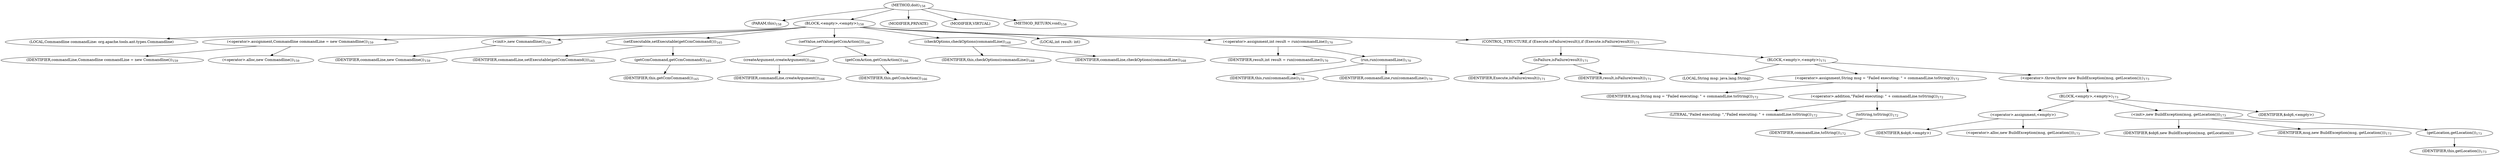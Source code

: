 digraph "doit" {  
"313" [label = <(METHOD,doit)<SUB>158</SUB>> ]
"24" [label = <(PARAM,this)<SUB>158</SUB>> ]
"314" [label = <(BLOCK,&lt;empty&gt;,&lt;empty&gt;)<SUB>158</SUB>> ]
"22" [label = <(LOCAL,Commandline commandLine: org.apache.tools.ant.types.Commandline)> ]
"315" [label = <(&lt;operator&gt;.assignment,Commandline commandLine = new Commandline())<SUB>159</SUB>> ]
"316" [label = <(IDENTIFIER,commandLine,Commandline commandLine = new Commandline())<SUB>159</SUB>> ]
"317" [label = <(&lt;operator&gt;.alloc,new Commandline())<SUB>159</SUB>> ]
"318" [label = <(&lt;init&gt;,new Commandline())<SUB>159</SUB>> ]
"21" [label = <(IDENTIFIER,commandLine,new Commandline())<SUB>159</SUB>> ]
"319" [label = <(setExecutable,setExecutable(getCcmCommand()))<SUB>165</SUB>> ]
"320" [label = <(IDENTIFIER,commandLine,setExecutable(getCcmCommand()))<SUB>165</SUB>> ]
"321" [label = <(getCcmCommand,getCcmCommand())<SUB>165</SUB>> ]
"23" [label = <(IDENTIFIER,this,getCcmCommand())<SUB>165</SUB>> ]
"322" [label = <(setValue,setValue(getCcmAction()))<SUB>166</SUB>> ]
"323" [label = <(createArgument,createArgument())<SUB>166</SUB>> ]
"324" [label = <(IDENTIFIER,commandLine,createArgument())<SUB>166</SUB>> ]
"325" [label = <(getCcmAction,getCcmAction())<SUB>166</SUB>> ]
"25" [label = <(IDENTIFIER,this,getCcmAction())<SUB>166</SUB>> ]
"326" [label = <(checkOptions,checkOptions(commandLine))<SUB>168</SUB>> ]
"26" [label = <(IDENTIFIER,this,checkOptions(commandLine))<SUB>168</SUB>> ]
"327" [label = <(IDENTIFIER,commandLine,checkOptions(commandLine))<SUB>168</SUB>> ]
"328" [label = <(LOCAL,int result: int)> ]
"329" [label = <(&lt;operator&gt;.assignment,int result = run(commandLine))<SUB>170</SUB>> ]
"330" [label = <(IDENTIFIER,result,int result = run(commandLine))<SUB>170</SUB>> ]
"331" [label = <(run,run(commandLine))<SUB>170</SUB>> ]
"27" [label = <(IDENTIFIER,this,run(commandLine))<SUB>170</SUB>> ]
"332" [label = <(IDENTIFIER,commandLine,run(commandLine))<SUB>170</SUB>> ]
"333" [label = <(CONTROL_STRUCTURE,if (Execute.isFailure(result)),if (Execute.isFailure(result)))<SUB>171</SUB>> ]
"334" [label = <(isFailure,isFailure(result))<SUB>171</SUB>> ]
"335" [label = <(IDENTIFIER,Execute,isFailure(result))<SUB>171</SUB>> ]
"336" [label = <(IDENTIFIER,result,isFailure(result))<SUB>171</SUB>> ]
"337" [label = <(BLOCK,&lt;empty&gt;,&lt;empty&gt;)<SUB>171</SUB>> ]
"338" [label = <(LOCAL,String msg: java.lang.String)> ]
"339" [label = <(&lt;operator&gt;.assignment,String msg = &quot;Failed executing: &quot; + commandLine.toString())<SUB>172</SUB>> ]
"340" [label = <(IDENTIFIER,msg,String msg = &quot;Failed executing: &quot; + commandLine.toString())<SUB>172</SUB>> ]
"341" [label = <(&lt;operator&gt;.addition,&quot;Failed executing: &quot; + commandLine.toString())<SUB>172</SUB>> ]
"342" [label = <(LITERAL,&quot;Failed executing: &quot;,&quot;Failed executing: &quot; + commandLine.toString())<SUB>172</SUB>> ]
"343" [label = <(toString,toString())<SUB>172</SUB>> ]
"344" [label = <(IDENTIFIER,commandLine,toString())<SUB>172</SUB>> ]
"345" [label = <(&lt;operator&gt;.throw,throw new BuildException(msg, getLocation());)<SUB>173</SUB>> ]
"346" [label = <(BLOCK,&lt;empty&gt;,&lt;empty&gt;)<SUB>173</SUB>> ]
"347" [label = <(&lt;operator&gt;.assignment,&lt;empty&gt;)> ]
"348" [label = <(IDENTIFIER,$obj6,&lt;empty&gt;)> ]
"349" [label = <(&lt;operator&gt;.alloc,new BuildException(msg, getLocation()))<SUB>173</SUB>> ]
"350" [label = <(&lt;init&gt;,new BuildException(msg, getLocation()))<SUB>173</SUB>> ]
"351" [label = <(IDENTIFIER,$obj6,new BuildException(msg, getLocation()))> ]
"352" [label = <(IDENTIFIER,msg,new BuildException(msg, getLocation()))<SUB>173</SUB>> ]
"353" [label = <(getLocation,getLocation())<SUB>173</SUB>> ]
"28" [label = <(IDENTIFIER,this,getLocation())<SUB>173</SUB>> ]
"354" [label = <(IDENTIFIER,$obj6,&lt;empty&gt;)> ]
"355" [label = <(MODIFIER,PRIVATE)> ]
"356" [label = <(MODIFIER,VIRTUAL)> ]
"357" [label = <(METHOD_RETURN,void)<SUB>158</SUB>> ]
  "313" -> "24" 
  "313" -> "314" 
  "313" -> "355" 
  "313" -> "356" 
  "313" -> "357" 
  "314" -> "22" 
  "314" -> "315" 
  "314" -> "318" 
  "314" -> "319" 
  "314" -> "322" 
  "314" -> "326" 
  "314" -> "328" 
  "314" -> "329" 
  "314" -> "333" 
  "315" -> "316" 
  "315" -> "317" 
  "318" -> "21" 
  "319" -> "320" 
  "319" -> "321" 
  "321" -> "23" 
  "322" -> "323" 
  "322" -> "325" 
  "323" -> "324" 
  "325" -> "25" 
  "326" -> "26" 
  "326" -> "327" 
  "329" -> "330" 
  "329" -> "331" 
  "331" -> "27" 
  "331" -> "332" 
  "333" -> "334" 
  "333" -> "337" 
  "334" -> "335" 
  "334" -> "336" 
  "337" -> "338" 
  "337" -> "339" 
  "337" -> "345" 
  "339" -> "340" 
  "339" -> "341" 
  "341" -> "342" 
  "341" -> "343" 
  "343" -> "344" 
  "345" -> "346" 
  "346" -> "347" 
  "346" -> "350" 
  "346" -> "354" 
  "347" -> "348" 
  "347" -> "349" 
  "350" -> "351" 
  "350" -> "352" 
  "350" -> "353" 
  "353" -> "28" 
}
